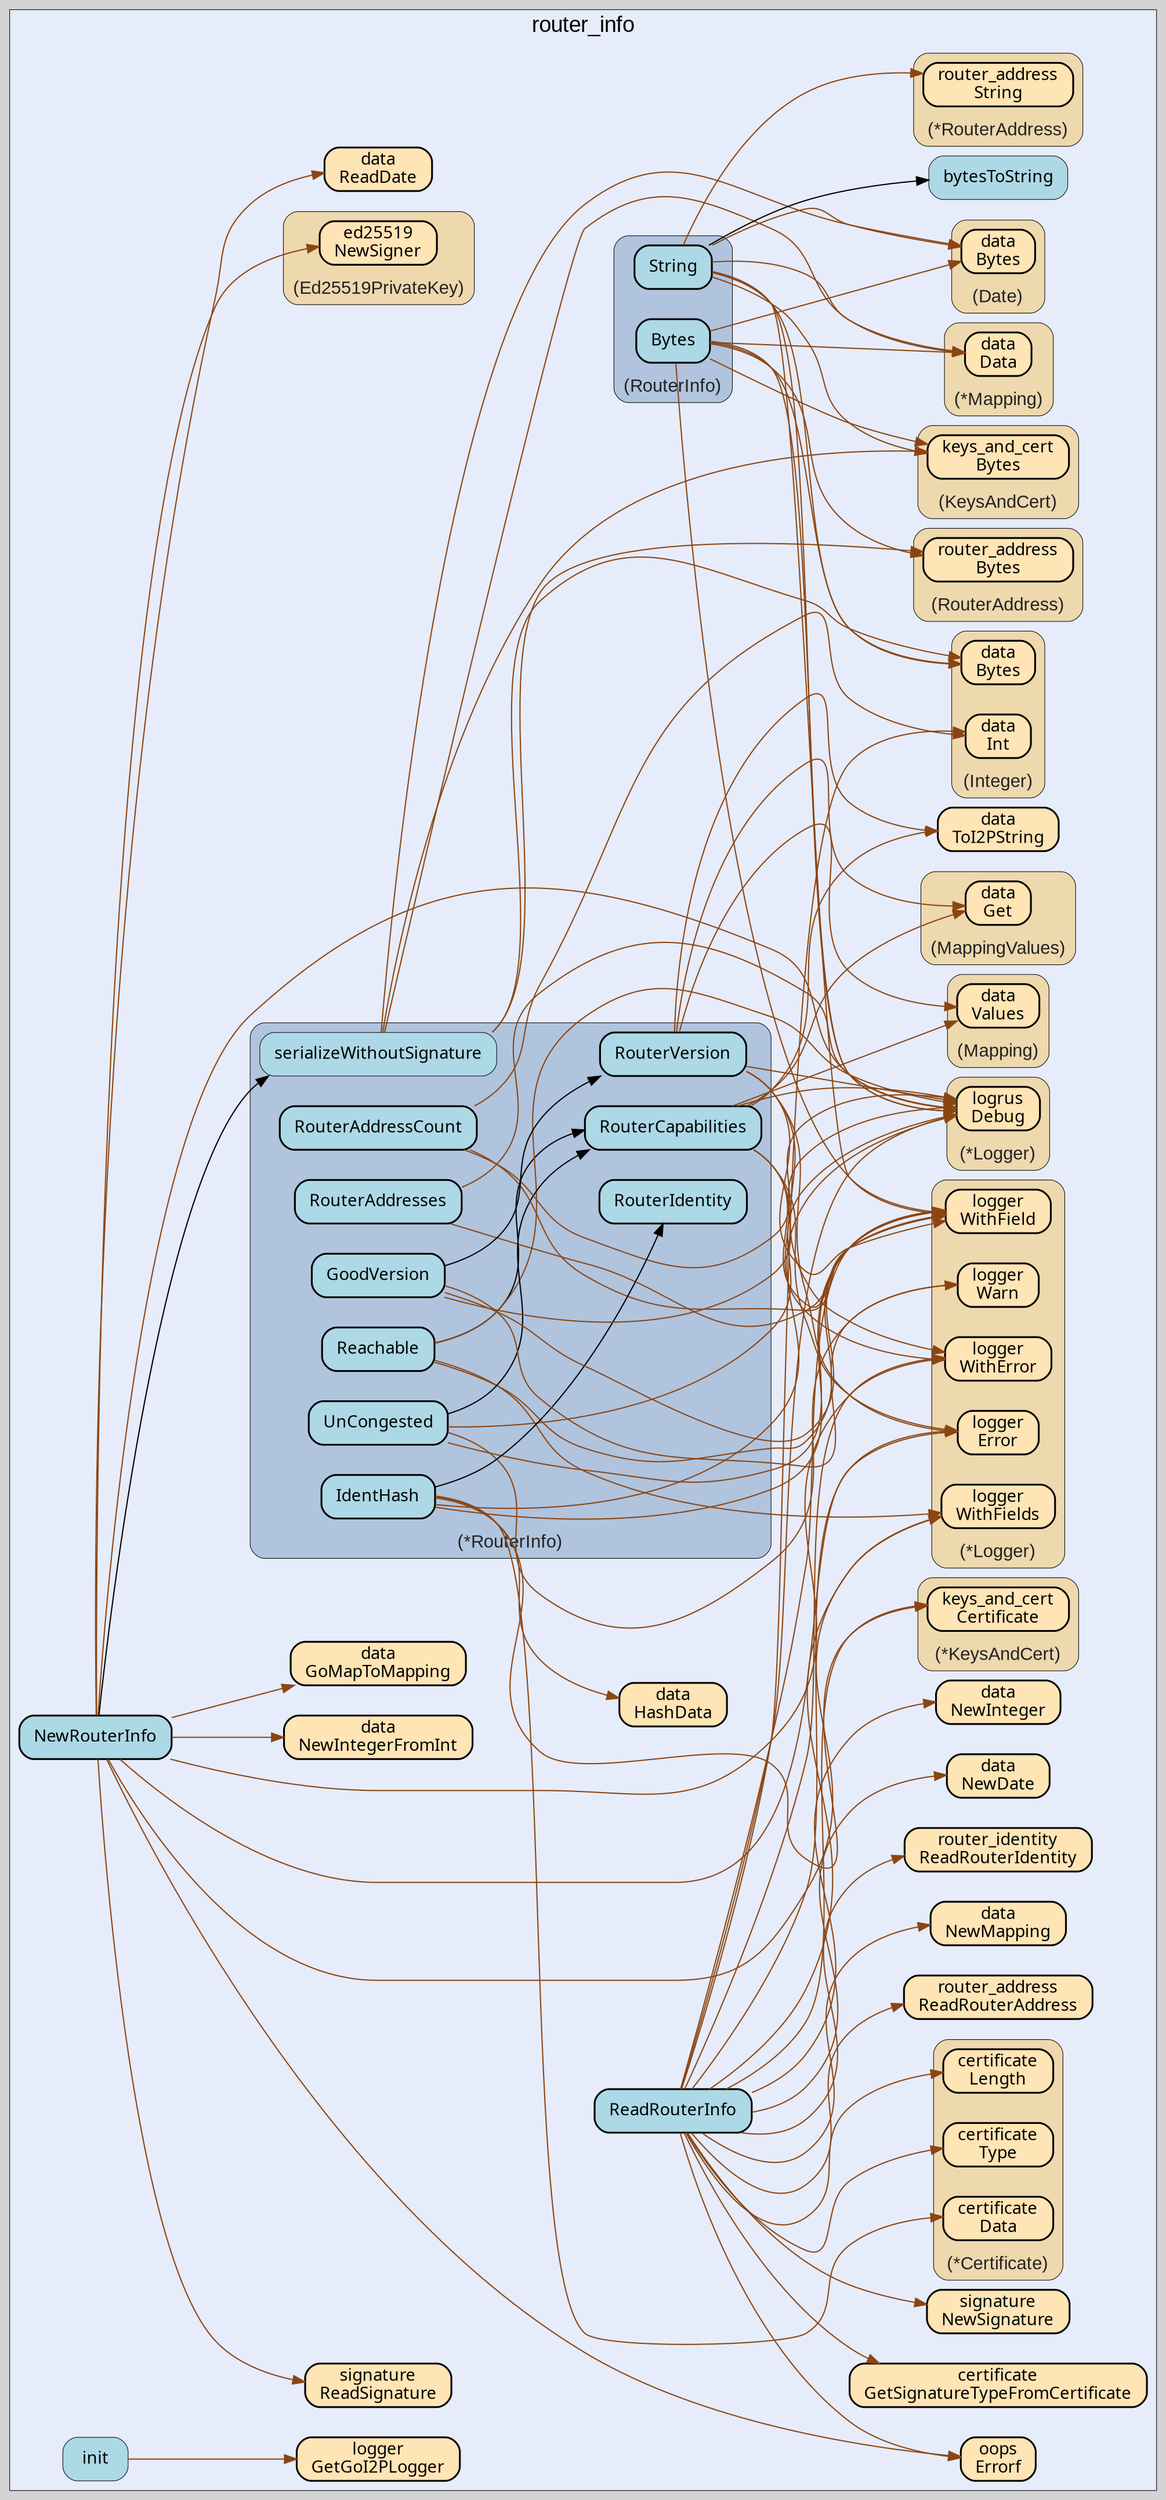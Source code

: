 digraph gocallvis {
    label="";
    labeljust="l";
    fontname="Arial";
    fontsize="14";
    rankdir="LR";
    bgcolor="lightgray";
    style="solid";
    penwidth="0.5";
    pad="0.0";
    nodesep="0.35";

    node [shape="box" style="filled,rounded" fillcolor="honeydew" fontname="Verdana" penwidth="1.0" margin="0.16,0.0"];
    edge [minlen="2"]

    subgraph "cluster_focus" {
        labeljust="c";
fontsize="18";
bgcolor="#e6ecfa";
label="router_info";
labelloc="t";
        
        "github.com/go-i2p/go-i2p/lib/common/router_info.NewRouterInfo" [ fillcolor="lightblue" label="NewRouterInfo" penwidth="1.5" tooltip="github.com/go-i2p/go-i2p/lib/common/router_info.NewRouterInfo | defined in router_info.go:372\nat router_info.go:388: calling [(*github.com/go-i2p/logger.Logger).Error]\nat router_info.go:395: calling [(*github.com/go-i2p/logger.Logger).Error]\nat router_info.go:402: calling [(*github.com/go-i2p/logger.Logger).Error]\nat router_info.go:409: calling [(*github.com/go-i2p/logger.Logger).Error]\nat router_info.go:449: calling [(*github.com/go-i2p/logger.Logger).Error]\nat router_info.go:456: calling [(*github.com/go-i2p/logger.Logger).Error]\nat router_info.go:463: calling [(*github.com/go-i2p/logger.Logger).Error]\nat router_info.go:393: calling [github.com/go-i2p/go-i2p/lib/common/data.NewIntegerFromInt]\nat router_info.go:400: calling [github.com/go-i2p/go-i2p/lib/common/data.NewIntegerFromInt]\nat router_info.go:425: calling [(*github.com/go-i2p/go-i2p/lib/common/router_info.RouterInfo).serializeWithoutSignature]\nat router_info.go:461: calling [github.com/go-i2p/go-i2p/lib/common/signature.ReadSignature]\nat router_info.go:380: calling [(*github.com/sirupsen/logrus.Logger).Debug]\nat router_info.go:476: calling [(*github.com/sirupsen/logrus.Logger).Debug]\nat router_info.go:386: calling [github.com/go-i2p/go-i2p/lib/common/data.ReadDate]\nat router_info.go:388: calling [(*github.com/go-i2p/logger.Logger).WithError]\nat router_info.go:395: calling [(*github.com/go-i2p/logger.Logger).WithError]\nat router_info.go:402: calling [(*github.com/go-i2p/logger.Logger).WithError]\nat router_info.go:409: calling [(*github.com/go-i2p/logger.Logger).WithError]\nat router_info.go:449: calling [(*github.com/go-i2p/logger.Logger).WithError]\nat router_info.go:456: calling [(*github.com/go-i2p/logger.Logger).WithError]\nat router_info.go:463: calling [(*github.com/go-i2p/logger.Logger).WithError]\nat router_info.go:389: calling [github.com/samber/oops.Errorf]\nat router_info.go:396: calling [github.com/samber/oops.Errorf]\nat router_info.go:403: calling [github.com/samber/oops.Errorf]\nat router_info.go:410: calling [github.com/samber/oops.Errorf]\nat router_info.go:429: calling [github.com/samber/oops.Errorf]\nat router_info.go:445: calling [github.com/samber/oops.Errorf]\nat router_info.go:438: calling [github.com/samber/oops.Errorf]\nat router_info.go:441: calling [github.com/samber/oops.Errorf]\nat router_info.go:450: calling [github.com/samber/oops.Errorf]\nat router_info.go:457: calling [github.com/samber/oops.Errorf]\nat router_info.go:464: calling [github.com/samber/oops.Errorf]\nat router_info.go:443: calling [(github.com/go-i2p/go-i2p/lib/crypto/ed25519.Ed25519PrivateKey).NewSigner]\nat router_info.go:470: calling [(*github.com/go-i2p/logger.Logger).WithFields]\nat router_info.go:407: calling [github.com/go-i2p/go-i2p/lib/common/data.GoMapToMapping]" ]
        "github.com/go-i2p/go-i2p/lib/common/data.ReadDate" [ label="data\nReadDate" penwidth="1.5" tooltip="github.com/go-i2p/go-i2p/lib/common/data.ReadDate | defined in date.go:55" fillcolor="moccasin" ]
        "github.com/samber/oops.Errorf" [ label="oops\nErrorf" penwidth="1.5" tooltip="github.com/samber/oops.Errorf | defined in oops.go:34" fillcolor="moccasin" ]
        "github.com/go-i2p/go-i2p/lib/common/data.NewIntegerFromInt" [ penwidth="1.5" tooltip="github.com/go-i2p/go-i2p/lib/common/data.NewIntegerFromInt | defined in integer.go:68" fillcolor="moccasin" label="data\nNewIntegerFromInt" ]
        "github.com/go-i2p/go-i2p/lib/common/data.GoMapToMapping" [ fillcolor="moccasin" label="data\nGoMapToMapping" penwidth="1.5" tooltip="github.com/go-i2p/go-i2p/lib/common/data.GoMapToMapping | defined in mapping.go:99" ]
        "github.com/go-i2p/go-i2p/lib/common/signature.ReadSignature" [ fillcolor="moccasin" label="signature\nReadSignature" penwidth="1.5" tooltip="github.com/go-i2p/go-i2p/lib/common/signature.ReadSignature | defined in signature.go:66" ]
        "github.com/go-i2p/go-i2p/lib/common/data.ToI2PString" [ fillcolor="moccasin" label="data\nToI2PString" penwidth="1.5" tooltip="github.com/go-i2p/go-i2p/lib/common/data.ToI2PString | defined in string.go:114" ]
        "github.com/go-i2p/go-i2p/lib/common/data.HashData" [ fillcolor="moccasin" label="data\nHashData" penwidth="1.5" tooltip="github.com/go-i2p/go-i2p/lib/common/data.HashData | defined in hash.go:31" ]
        "github.com/go-i2p/go-i2p/lib/common/router_info.ReadRouterInfo" [ fillcolor="lightblue" label="ReadRouterInfo" penwidth="1.5" tooltip="github.com/go-i2p/go-i2p/lib/common/router_info.ReadRouterInfo | defined in router_info.go:235\nat router_info.go:236: calling [(*github.com/go-i2p/logger.Logger).WithField]\nat router_info.go:310: calling [github.com/samber/oops.Errorf]\nat router_info.go:319: calling [github.com/samber/oops.Errorf]\nat router_info.go:333: calling [github.com/samber/oops.Errorf]\nat router_info.go:267: calling [github.com/go-i2p/go-i2p/lib/common/router_address.ReadRouterAddress]\nat router_info.go:299: calling [(*github.com/go-i2p/go-i2p/lib/common/keys_and_cert.KeysAndCert).Certificate]\nat router_info.go:245: calling [(*github.com/go-i2p/logger.Logger).Error]\nat router_info.go:255: calling [(*github.com/go-i2p/logger.Logger).Error]\nat router_info.go:264: calling [(*github.com/go-i2p/logger.Logger).Error]\nat router_info.go:275: calling [(*github.com/go-i2p/logger.Logger).Error]\nat router_info.go:281: calling [(*github.com/go-i2p/logger.Logger).Error]\nat router_info.go:292: calling [(*github.com/go-i2p/logger.Logger).Error]\nat router_info.go:309: calling [(*github.com/go-i2p/logger.Logger).Error]\nat router_info.go:318: calling [(*github.com/go-i2p/logger.Logger).Error]\nat router_info.go:332: calling [(*github.com/go-i2p/logger.Logger).Error]\nat router_info.go:257: calling [github.com/go-i2p/go-i2p/lib/common/data.NewInteger]\nat router_info.go:279: calling [github.com/go-i2p/go-i2p/lib/common/data.NewInteger]\nat router_info.go:262: calling [(github.com/go-i2p/go-i2p/lib/common/data.Integer).Int]\nat router_info.go:266: calling [(github.com/go-i2p/go-i2p/lib/common/data.Integer).Int]\nat router_info.go:303: calling [(*github.com/go-i2p/go-i2p/lib/common/certificate.Certificate).Length]\nat router_info.go:238: calling [github.com/go-i2p/go-i2p/lib/common/router_identity.ReadRouterIdentity]\nat router_info.go:248: calling [github.com/go-i2p/go-i2p/lib/common/data.NewDate]\nat router_info.go:325: calling [github.com/go-i2p/go-i2p/lib/common/signature.NewSignature]\nat router_info.go:236: calling [(*github.com/sirupsen/logrus.Logger).Debug]\nat router_info.go:305: calling [(*github.com/sirupsen/logrus.Logger).Debug]\nat router_info.go:324: calling [(*github.com/sirupsen/logrus.Logger).Debug]\nat router_info.go:341: calling [(*github.com/sirupsen/logrus.Logger).Debug]\nat router_info.go:307: calling [github.com/go-i2p/go-i2p/lib/common/certificate.GetSignatureTypeFromCertificate]\nat router_info.go:281: calling [(*github.com/go-i2p/logger.Logger).WithError]\nat router_info.go:309: calling [(*github.com/go-i2p/logger.Logger).WithError]\nat router_info.go:240: calling [(*github.com/go-i2p/logger.Logger).WithFields]\nat router_info.go:250: calling [(*github.com/go-i2p/logger.Logger).WithFields]\nat router_info.go:259: calling [(*github.com/go-i2p/logger.Logger).WithFields]\nat router_info.go:270: calling [(*github.com/go-i2p/logger.Logger).WithFields]\nat router_info.go:287: calling [(*github.com/go-i2p/logger.Logger).WithFields]\nat router_info.go:300: calling [(*github.com/go-i2p/logger.Logger).WithFields]\nat router_info.go:315: calling [(*github.com/go-i2p/logger.Logger).WithFields]\nat router_info.go:322: calling [(*github.com/go-i2p/logger.Logger).WithFields]\nat router_info.go:327: calling [(*github.com/go-i2p/logger.Logger).WithFields]\nat router_info.go:336: calling [(*github.com/go-i2p/logger.Logger).WithFields]\nat router_info.go:285: calling [github.com/go-i2p/go-i2p/lib/common/data.NewMapping]\nat router_info.go:302: calling [(*github.com/go-i2p/go-i2p/lib/common/certificate.Certificate).Type]" ]
        "github.com/go-i2p/go-i2p/lib/common/router_identity.ReadRouterIdentity" [ tooltip="github.com/go-i2p/go-i2p/lib/common/router_identity.ReadRouterIdentity | defined in router_identity.go:37" fillcolor="moccasin" label="router_identity\nReadRouterIdentity" penwidth="1.5" ]
        "github.com/go-i2p/go-i2p/lib/common/data.NewDate" [ fillcolor="moccasin" label="data\nNewDate" penwidth="1.5" tooltip="github.com/go-i2p/go-i2p/lib/common/data.NewDate | defined in date.go:74" ]
        "github.com/go-i2p/go-i2p/lib/common/data.NewInteger" [ penwidth="1.5" tooltip="github.com/go-i2p/go-i2p/lib/common/data.NewInteger | defined in integer.go:61" fillcolor="moccasin" label="data\nNewInteger" ]
        "github.com/go-i2p/go-i2p/lib/common/router_address.ReadRouterAddress" [ label="router_address\nReadRouterAddress" penwidth="1.5" tooltip="github.com/go-i2p/go-i2p/lib/common/router_address.ReadRouterAddress | defined in router_address.go:345" fillcolor="moccasin" ]
        "github.com/go-i2p/go-i2p/lib/common/data.NewMapping" [ label="data\nNewMapping" penwidth="1.5" tooltip="github.com/go-i2p/go-i2p/lib/common/data.NewMapping | defined in mapping.go:246" fillcolor="moccasin" ]
        "github.com/go-i2p/go-i2p/lib/common/certificate.GetSignatureTypeFromCertificate" [ fillcolor="moccasin" label="certificate\nGetSignatureTypeFromCertificate" penwidth="1.5" tooltip="github.com/go-i2p/go-i2p/lib/common/certificate.GetSignatureTypeFromCertificate | defined in certificate.go:281" ]
        "github.com/go-i2p/go-i2p/lib/common/signature.NewSignature" [ fillcolor="moccasin" label="signature\nNewSignature" penwidth="1.5" tooltip="github.com/go-i2p/go-i2p/lib/common/signature.NewSignature | defined in signature.go:106" ]
        "github.com/go-i2p/go-i2p/lib/common/router_info.init" [ fillcolor="lightblue" label="init" penwidth="0.5" tooltip="github.com/go-i2p/go-i2p/lib/common/router_info.init | defined in .:0\nat router_info.go:26: calling [github.com/go-i2p/logger.GetGoI2PLogger]" ]
        "github.com/go-i2p/logger.GetGoI2PLogger" [ fillcolor="moccasin" label="logger\nGetGoI2PLogger" penwidth="1.5" tooltip="github.com/go-i2p/logger.GetGoI2PLogger | defined in log.go:120" ]
        "github.com/go-i2p/go-i2p/lib/common/router_info.bytesToString" [ fillcolor="lightblue" label="bytesToString" penwidth="0.5" tooltip="github.com/go-i2p/go-i2p/lib/common/router_info.bytesToString | defined in router_info.go:145" ]
        
        subgraph "cluster_*github.com/go-i2p/go-i2p/lib/common/certificate.Certificate" {
        label="(*Certificate)";
tooltip="type: *github.com/go-i2p/go-i2p/lib/common/certificate.Certificate";
penwidth="0.5";
fontsize="15";
fontcolor="#222222";
labelloc="b";
style="rounded,filled";
fillcolor="wheat2";
        
        "(*github.com/go-i2p/go-i2p/lib/common/certificate.Certificate).Data" [ tooltip="(*github.com/go-i2p/go-i2p/lib/common/certificate.Certificate).Data | defined in certificate.go:134" fillcolor="moccasin" label="certificate\nData" penwidth="1.5" ]
        "(*github.com/go-i2p/go-i2p/lib/common/certificate.Certificate).Type" [ fillcolor="moccasin" label="certificate\nType" penwidth="1.5" tooltip="(*github.com/go-i2p/go-i2p/lib/common/certificate.Certificate).Type | defined in certificate.go:116" ]
        "(*github.com/go-i2p/go-i2p/lib/common/certificate.Certificate).Length" [ fillcolor="moccasin" label="certificate\nLength" penwidth="1.5" tooltip="(*github.com/go-i2p/go-i2p/lib/common/certificate.Certificate).Length | defined in certificate.go:125" ]
        
    }

        subgraph "cluster_*github.com/go-i2p/go-i2p/lib/common/data.Mapping" {
        fontsize="15";
fontcolor="#222222";
labelloc="b";
style="rounded,filled";
fillcolor="wheat2";
label="(*Mapping)";
tooltip="type: *github.com/go-i2p/go-i2p/lib/common/data.Mapping";
penwidth="0.5";
        
        "(*github.com/go-i2p/go-i2p/lib/common/data.Mapping).Data" [ fillcolor="moccasin" label="data\nData" penwidth="1.5" tooltip="(*github.com/go-i2p/go-i2p/lib/common/data.Mapping).Data | defined in mapping.go:60" ]
        
    }

        subgraph "cluster_*github.com/go-i2p/go-i2p/lib/common/keys_and_cert.KeysAndCert" {
        labelloc="b";
style="rounded,filled";
fillcolor="wheat2";
label="(*KeysAndCert)";
tooltip="type: *github.com/go-i2p/go-i2p/lib/common/keys_and_cert.KeysAndCert";
penwidth="0.5";
fontsize="15";
fontcolor="#222222";
        
        "(*github.com/go-i2p/go-i2p/lib/common/keys_and_cert.KeysAndCert).Certificate" [ fillcolor="moccasin" label="keys_and_cert\nCertificate" penwidth="1.5" tooltip="(*github.com/go-i2p/go-i2p/lib/common/keys_and_cert.KeysAndCert).Certificate | defined in keys_and_cert.go:139" ]
        
    }

        subgraph "cluster_*github.com/go-i2p/go-i2p/lib/common/router_address.RouterAddress" {
        labelloc="b";
style="rounded,filled";
fillcolor="wheat2";
label="(*RouterAddress)";
tooltip="type: *github.com/go-i2p/go-i2p/lib/common/router_address.RouterAddress";
penwidth="0.5";
fontsize="15";
fontcolor="#222222";
        
        "(*github.com/go-i2p/go-i2p/lib/common/router_address.RouterAddress).String" [ tooltip="(*github.com/go-i2p/go-i2p/lib/common/router_address.RouterAddress).String | defined in router_address.go:123" fillcolor="moccasin" label="router_address\nString" penwidth="1.5" ]
        
    }

        subgraph "cluster_*github.com/go-i2p/go-i2p/lib/common/router_info.RouterInfo" {
        tooltip="type: *github.com/go-i2p/go-i2p/lib/common/router_info.RouterInfo";
penwidth="0.5";
style="rounded,filled";
fontsize="15";
fontcolor="#222222";
labelloc="b";
fillcolor="lightsteelblue";
label="(*RouterInfo)";
        
        "(*github.com/go-i2p/go-i2p/lib/common/router_info.RouterInfo).serializeWithoutSignature" [ fillcolor="lightblue" label="serializeWithoutSignature" penwidth="0.5" tooltip="(*github.com/go-i2p/go-i2p/lib/common/router_info.RouterInfo).serializeWithoutSignature | defined in router_info.go:347\nat router_info.go:360: calling [(github.com/go-i2p/go-i2p/lib/common/router_address.RouterAddress).Bytes]\nat router_info.go:350: calling [(github.com/go-i2p/go-i2p/lib/common/keys_and_cert.KeysAndCert).Bytes]\nat router_info.go:356: calling [(github.com/go-i2p/go-i2p/lib/common/data.Integer).Bytes]\nat router_info.go:364: calling [(github.com/go-i2p/go-i2p/lib/common/data.Integer).Bytes]\nat router_info.go:367: calling [(*github.com/go-i2p/go-i2p/lib/common/data.Mapping).Data]\nat router_info.go:353: calling [(github.com/go-i2p/go-i2p/lib/common/data.Date).Bytes]" ]
        "(*github.com/go-i2p/go-i2p/lib/common/router_info.RouterInfo).Reachable" [ fillcolor="lightblue" label="Reachable" penwidth="1.5" tooltip="(*github.com/go-i2p/go-i2p/lib/common/router_info.RouterInfo).Reachable | defined in router_info.go:546\nat router_info.go:550: calling [(*github.com/go-i2p/logger.Logger).WithField]\nat router_info.go:548: calling [(*github.com/go-i2p/go-i2p/lib/common/router_info.RouterInfo).RouterCapabilities]\nat router_info.go:547: calling [(*github.com/sirupsen/logrus.Logger).Debug]\nat router_info.go:550: calling [(*github.com/sirupsen/logrus.Logger).Debug]\nat router_info.go:558: calling [(*github.com/sirupsen/logrus.Logger).Debug]\nat router_info.go:555: calling [(*github.com/go-i2p/logger.Logger).WithFields]" ]
        "(*github.com/go-i2p/go-i2p/lib/common/router_info.RouterInfo).RouterCapabilities" [ tooltip="(*github.com/go-i2p/go-i2p/lib/common/router_info.RouterInfo).RouterCapabilities | defined in router_info.go:481\nat router_info.go:490: calling [(*github.com/go-i2p/logger.Logger).WithField]\nat router_info.go:489: calling [(github.com/go-i2p/go-i2p/lib/common/data.Mapping).Values]\nat router_info.go:482: calling [(*github.com/sirupsen/logrus.Logger).Debug]\nat router_info.go:490: calling [(*github.com/sirupsen/logrus.Logger).Debug]\nat router_info.go:485: calling [(*github.com/go-i2p/logger.Logger).WithError]\nat router_info.go:485: calling [(*github.com/go-i2p/logger.Logger).Error]\nat router_info.go:489: calling [(github.com/go-i2p/go-i2p/lib/common/data.MappingValues).Get]\nat router_info.go:483: calling [github.com/go-i2p/go-i2p/lib/common/data.ToI2PString]" fillcolor="lightblue" label="RouterCapabilities" penwidth="1.5" ]
        "(*github.com/go-i2p/go-i2p/lib/common/router_info.RouterInfo).RouterAddresses" [ fillcolor="lightblue" label="RouterAddresses" penwidth="1.5" tooltip="(*github.com/go-i2p/go-i2p/lib/common/router_info.RouterInfo).RouterAddresses | defined in router_info.go:201\nat router_info.go:202: calling [(*github.com/go-i2p/logger.Logger).WithField]\nat router_info.go:202: calling [(*github.com/sirupsen/logrus.Logger).Debug]" ]
        "(*github.com/go-i2p/go-i2p/lib/common/router_info.RouterInfo).UnCongested" [ tooltip="(*github.com/go-i2p/go-i2p/lib/common/router_info.RouterInfo).UnCongested | defined in router_info.go:527\nat router_info.go:531: calling [(*github.com/go-i2p/logger.Logger).Warn]\nat router_info.go:535: calling [(*github.com/go-i2p/logger.Logger).Warn]\nat router_info.go:539: calling [(*github.com/go-i2p/logger.Logger).Warn]\nat router_info.go:529: calling [(*github.com/go-i2p/go-i2p/lib/common/router_info.RouterInfo).RouterCapabilities]\nat router_info.go:531: calling [(*github.com/go-i2p/logger.Logger).WithField]\nat router_info.go:535: calling [(*github.com/go-i2p/logger.Logger).WithField]\nat router_info.go:539: calling [(*github.com/go-i2p/logger.Logger).WithField]\nat router_info.go:528: calling [(*github.com/sirupsen/logrus.Logger).Debug]\nat router_info.go:542: calling [(*github.com/sirupsen/logrus.Logger).Debug]" fillcolor="lightblue" label="UnCongested" penwidth="1.5" ]
        "(*github.com/go-i2p/go-i2p/lib/common/router_info.RouterInfo).RouterAddressCount" [ fillcolor="lightblue" label="RouterAddressCount" penwidth="1.5" tooltip="(*github.com/go-i2p/go-i2p/lib/common/router_info.RouterInfo).RouterAddressCount | defined in router_info.go:194\nat router_info.go:196: calling [(*github.com/go-i2p/logger.Logger).WithField]\nat router_info.go:195: calling [(github.com/go-i2p/go-i2p/lib/common/data.Integer).Int]\nat router_info.go:196: calling [(*github.com/sirupsen/logrus.Logger).Debug]" ]
        "(*github.com/go-i2p/go-i2p/lib/common/router_info.RouterInfo).IdentHash" [ fillcolor="lightblue" label="IdentHash" penwidth="1.5" tooltip="(*github.com/go-i2p/go-i2p/lib/common/router_info.RouterInfo).IdentHash | defined in router_info.go:178\nat router_info.go:182: calling [(*github.com/go-i2p/go-i2p/lib/common/certificate.Certificate).Data]\nat router_info.go:179: calling [(*github.com/sirupsen/logrus.Logger).Debug]\nat router_info.go:184: calling [(*github.com/sirupsen/logrus.Logger).Debug]\nat router_info.go:181: calling [(*github.com/go-i2p/go-i2p/lib/common/keys_and_cert.KeysAndCert).Certificate]\nat router_info.go:181: calling [(*github.com/go-i2p/go-i2p/lib/common/router_info.RouterInfo).RouterIdentity]\nat router_info.go:183: calling [github.com/go-i2p/go-i2p/lib/common/data.HashData]\nat router_info.go:185: calling [github.com/go-i2p/go-i2p/lib/common/data.HashData]\nat router_info.go:184: calling [(*github.com/go-i2p/logger.Logger).WithField]" ]
        "(*github.com/go-i2p/go-i2p/lib/common/router_info.RouterInfo).RouterIdentity" [ fillcolor="lightblue" label="RouterIdentity" penwidth="1.5" tooltip="(*github.com/go-i2p/go-i2p/lib/common/router_info.RouterInfo).RouterIdentity | defined in router_info.go:173" ]
        "(*github.com/go-i2p/go-i2p/lib/common/router_info.RouterInfo).GoodVersion" [ tooltip="(*github.com/go-i2p/go-i2p/lib/common/router_info.RouterInfo).GoodVersion | defined in router_info.go:507\nat router_info.go:508: calling [(*github.com/sirupsen/logrus.Logger).Debug]\nat router_info.go:509: calling [(*github.com/go-i2p/go-i2p/lib/common/router_info.RouterInfo).RouterVersion]\nat router_info.go:512: calling [(*github.com/go-i2p/logger.Logger).Warn]\nat router_info.go:523: calling [(*github.com/go-i2p/logger.Logger).Warn]\nat router_info.go:512: calling [(*github.com/go-i2p/logger.Logger).WithField]\nat router_info.go:523: calling [(*github.com/go-i2p/logger.Logger).WithField]" fillcolor="lightblue" label="GoodVersion" penwidth="1.5" ]
        "(*github.com/go-i2p/go-i2p/lib/common/router_info.RouterInfo).RouterVersion" [ penwidth="1.5" tooltip="(*github.com/go-i2p/go-i2p/lib/common/router_info.RouterInfo).RouterVersion | defined in router_info.go:494\nat router_info.go:495: calling [(*github.com/sirupsen/logrus.Logger).Debug]\nat router_info.go:503: calling [(*github.com/sirupsen/logrus.Logger).Debug]\nat router_info.go:502: calling [(github.com/go-i2p/go-i2p/lib/common/data.Mapping).Values]\nat router_info.go:498: calling [(*github.com/go-i2p/logger.Logger).Error]\nat router_info.go:503: calling [(*github.com/go-i2p/logger.Logger).WithField]\nat router_info.go:502: calling [(github.com/go-i2p/go-i2p/lib/common/data.MappingValues).Get]\nat router_info.go:498: calling [(*github.com/go-i2p/logger.Logger).WithError]\nat router_info.go:496: calling [github.com/go-i2p/go-i2p/lib/common/data.ToI2PString]" fillcolor="lightblue" label="RouterVersion" ]
        
    }

        subgraph "cluster_*github.com/go-i2p/logger.Logger" {
        style="rounded,filled";
fillcolor="wheat2";
label="(*Logger)";
tooltip="type: *github.com/go-i2p/logger.Logger";
penwidth="0.5";
fontsize="15";
fontcolor="#222222";
labelloc="b";
        
        "(*github.com/go-i2p/logger.Logger).WithError" [ fillcolor="moccasin" label="logger\nWithError" penwidth="1.5" tooltip="(*github.com/go-i2p/logger.Logger).WithError | defined in log.go:66" ]
        "(*github.com/go-i2p/logger.Logger).Error" [ fillcolor="moccasin" label="logger\nError" penwidth="1.5" tooltip="(*github.com/go-i2p/logger.Logger).Error | defined in log.go:42" ]
        "(*github.com/go-i2p/logger.Logger).WithFields" [ fillcolor="moccasin" label="logger\nWithFields" penwidth="1.5" tooltip="(*github.com/go-i2p/logger.Logger).WithFields | defined in log.go:60" ]
        "(*github.com/go-i2p/logger.Logger).WithField" [ fillcolor="moccasin" label="logger\nWithField" penwidth="1.5" tooltip="(*github.com/go-i2p/logger.Logger).WithField | defined in log.go:54" ]
        "(*github.com/go-i2p/logger.Logger).Warn" [ fillcolor="moccasin" label="logger\nWarn" penwidth="1.5" tooltip="(*github.com/go-i2p/logger.Logger).Warn | defined in log.go:30" ]
        
    }

        subgraph "cluster_*github.com/sirupsen/logrus.Logger" {
        style="rounded,filled";
fillcolor="wheat2";
label="(*Logger)";
tooltip="type: *github.com/sirupsen/logrus.Logger";
penwidth="0.5";
fontsize="15";
fontcolor="#222222";
labelloc="b";
        
        "(*github.com/sirupsen/logrus.Logger).Debug" [ penwidth="1.5" tooltip="(*github.com/sirupsen/logrus.Logger).Debug | defined in logger.go:221" fillcolor="moccasin" label="logrus\nDebug" ]
        
    }

        subgraph "cluster_github.com/go-i2p/go-i2p/lib/common/data.Date" {
        style="rounded,filled";
fillcolor="wheat2";
label="(Date)";
tooltip="type: github.com/go-i2p/go-i2p/lib/common/data.Date";
penwidth="0.5";
fontsize="15";
fontcolor="#222222";
labelloc="b";
        
        "(github.com/go-i2p/go-i2p/lib/common/data.Date).Bytes" [ fillcolor="moccasin" label="data\nBytes" penwidth="1.5" tooltip="(github.com/go-i2p/go-i2p/lib/common/data.Date).Bytes | defined in date.go:35" ]
        
    }

        subgraph "cluster_github.com/go-i2p/go-i2p/lib/common/data.Integer" {
        label="(Integer)";
tooltip="type: github.com/go-i2p/go-i2p/lib/common/data.Integer";
penwidth="0.5";
fontsize="15";
fontcolor="#222222";
labelloc="b";
style="rounded,filled";
fillcolor="wheat2";
        
        "(github.com/go-i2p/go-i2p/lib/common/data.Integer).Bytes" [ fillcolor="moccasin" label="data\nBytes" penwidth="1.5" tooltip="(github.com/go-i2p/go-i2p/lib/common/data.Integer).Bytes | defined in integer.go:27" ]
        "(github.com/go-i2p/go-i2p/lib/common/data.Integer).Int" [ fillcolor="moccasin" label="data\nInt" penwidth="1.5" tooltip="(github.com/go-i2p/go-i2p/lib/common/data.Integer).Int | defined in integer.go:32" ]
        
    }

        subgraph "cluster_github.com/go-i2p/go-i2p/lib/common/data.Mapping" {
        tooltip="type: github.com/go-i2p/go-i2p/lib/common/data.Mapping";
penwidth="0.5";
fontsize="15";
fontcolor="#222222";
labelloc="b";
style="rounded,filled";
fillcolor="wheat2";
label="(Mapping)";
        
        "(github.com/go-i2p/go-i2p/lib/common/data.Mapping).Values" [ fillcolor="moccasin" label="data\nValues" penwidth="1.5" tooltip="(github.com/go-i2p/go-i2p/lib/common/data.Mapping).Values | defined in mapping.go:48" ]
        
    }

        subgraph "cluster_github.com/go-i2p/go-i2p/lib/common/data.MappingValues" {
        label="(MappingValues)";
tooltip="type: github.com/go-i2p/go-i2p/lib/common/data.MappingValues";
penwidth="0.5";
fontsize="15";
fontcolor="#222222";
labelloc="b";
style="rounded,filled";
fillcolor="wheat2";
        
        "(github.com/go-i2p/go-i2p/lib/common/data.MappingValues).Get" [ fillcolor="moccasin" label="data\nGet" penwidth="1.5" tooltip="(github.com/go-i2p/go-i2p/lib/common/data.MappingValues).Get | defined in mapping_values.go:13" ]
        
    }

        subgraph "cluster_github.com/go-i2p/go-i2p/lib/common/keys_and_cert.KeysAndCert" {
        fillcolor="wheat2";
label="(KeysAndCert)";
tooltip="type: github.com/go-i2p/go-i2p/lib/common/keys_and_cert.KeysAndCert";
penwidth="0.5";
fontsize="15";
fontcolor="#222222";
labelloc="b";
style="rounded,filled";
        
        "(github.com/go-i2p/go-i2p/lib/common/keys_and_cert.KeysAndCert).Bytes" [ tooltip="(github.com/go-i2p/go-i2p/lib/common/keys_and_cert.KeysAndCert).Bytes | defined in keys_and_cert.go:90" fillcolor="moccasin" label="keys_and_cert\nBytes" penwidth="1.5" ]
        
    }

        subgraph "cluster_github.com/go-i2p/go-i2p/lib/common/router_address.RouterAddress" {
        fontsize="15";
fontcolor="#222222";
labelloc="b";
style="rounded,filled";
fillcolor="wheat2";
label="(RouterAddress)";
tooltip="type: github.com/go-i2p/go-i2p/lib/common/router_address.RouterAddress";
penwidth="0.5";
        
        "(github.com/go-i2p/go-i2p/lib/common/router_address.RouterAddress).Bytes" [ penwidth="1.5" tooltip="(github.com/go-i2p/go-i2p/lib/common/router_address.RouterAddress).Bytes | defined in router_address.go:151" fillcolor="moccasin" label="router_address\nBytes" ]
        
    }

        subgraph "cluster_github.com/go-i2p/go-i2p/lib/common/router_info.RouterInfo" {
        label="(RouterInfo)";
penwidth="0.5";
fontsize="15";
fontcolor="#222222";
tooltip="type: github.com/go-i2p/go-i2p/lib/common/router_info.RouterInfo";
labelloc="b";
style="rounded,filled";
fillcolor="lightsteelblue";
        
        "(github.com/go-i2p/go-i2p/lib/common/router_info.RouterInfo).Bytes" [ fillcolor="lightblue" label="Bytes" penwidth="1.5" tooltip="(github.com/go-i2p/go-i2p/lib/common/router_info.RouterInfo).Bytes | defined in router_info.go:129\nat router_info.go:133: calling [(github.com/go-i2p/go-i2p/lib/common/data.Integer).Bytes]\nat router_info.go:137: calling [(github.com/go-i2p/go-i2p/lib/common/data.Integer).Bytes]\nat router_info.go:135: calling [(github.com/go-i2p/go-i2p/lib/common/router_address.RouterAddress).Bytes]\nat router_info.go:140: calling [(*github.com/go-i2p/logger.Logger).WithField]\nat router_info.go:130: calling [(*github.com/sirupsen/logrus.Logger).Debug]\nat router_info.go:140: calling [(*github.com/sirupsen/logrus.Logger).Debug]\nat router_info.go:138: calling [(*github.com/go-i2p/go-i2p/lib/common/data.Mapping).Data]\nat router_info.go:131: calling [(github.com/go-i2p/go-i2p/lib/common/keys_and_cert.KeysAndCert).Bytes]\nat router_info.go:132: calling [(github.com/go-i2p/go-i2p/lib/common/data.Date).Bytes]" ]
        "(github.com/go-i2p/go-i2p/lib/common/router_info.RouterInfo).String" [ penwidth="1.5" tooltip="(github.com/go-i2p/go-i2p/lib/common/router_info.RouterInfo).String | defined in router_info.go:157\nat router_info.go:160: calling [(github.com/go-i2p/go-i2p/lib/common/data.Date).Bytes]\nat router_info.go:166: calling [(*github.com/go-i2p/go-i2p/lib/common/data.Mapping).Data]\nat router_info.go:161: calling [(github.com/go-i2p/go-i2p/lib/common/data.Integer).Bytes]\nat router_info.go:165: calling [(github.com/go-i2p/go-i2p/lib/common/data.Integer).Bytes]\nat router_info.go:158: calling [(*github.com/sirupsen/logrus.Logger).Debug]\nat router_info.go:168: calling [(*github.com/sirupsen/logrus.Logger).Debug]\nat router_info.go:163: calling [(*github.com/go-i2p/go-i2p/lib/common/router_address.RouterAddress).String]\nat router_info.go:159: calling [(github.com/go-i2p/go-i2p/lib/common/keys_and_cert.KeysAndCert).Bytes]\nat router_info.go:159: calling [github.com/go-i2p/go-i2p/lib/common/router_info.bytesToString]\nat router_info.go:160: calling [github.com/go-i2p/go-i2p/lib/common/router_info.bytesToString]\nat router_info.go:161: calling [github.com/go-i2p/go-i2p/lib/common/router_info.bytesToString]\nat router_info.go:165: calling [github.com/go-i2p/go-i2p/lib/common/router_info.bytesToString]\nat router_info.go:166: calling [github.com/go-i2p/go-i2p/lib/common/router_info.bytesToString]\nat router_info.go:167: calling [github.com/go-i2p/go-i2p/lib/common/router_info.bytesToString]\nat router_info.go:168: calling [(*github.com/go-i2p/logger.Logger).WithField]" fillcolor="lightblue" label="String" ]
        
    }

        subgraph "cluster_github.com/go-i2p/go-i2p/lib/crypto/ed25519.Ed25519PrivateKey" {
        tooltip="type: github.com/go-i2p/go-i2p/lib/crypto/ed25519.Ed25519PrivateKey";
penwidth="0.5";
fontsize="15";
fontcolor="#222222";
labelloc="b";
style="rounded,filled";
fillcolor="wheat2";
label="(Ed25519PrivateKey)";
        
        "(github.com/go-i2p/go-i2p/lib/crypto/ed25519.Ed25519PrivateKey).NewSigner" [ penwidth="1.5" tooltip="(github.com/go-i2p/go-i2p/lib/crypto/ed25519.Ed25519PrivateKey).NewSigner | defined in ed25519_private_key.go:46" fillcolor="moccasin" label="ed25519\nNewSigner" ]
        
    }

    }

    "github.com/go-i2p/go-i2p/lib/common/router_info.NewRouterInfo" -> "(*github.com/go-i2p/logger.Logger).Error" [ color="saddlebrown" tooltip="at router_info.go:388: calling [(*github.com/go-i2p/logger.Logger).Error]\nat router_info.go:395: calling [(*github.com/go-i2p/logger.Logger).Error]\nat router_info.go:402: calling [(*github.com/go-i2p/logger.Logger).Error]\nat router_info.go:409: calling [(*github.com/go-i2p/logger.Logger).Error]\nat router_info.go:449: calling [(*github.com/go-i2p/logger.Logger).Error]\nat router_info.go:456: calling [(*github.com/go-i2p/logger.Logger).Error]\nat router_info.go:463: calling [(*github.com/go-i2p/logger.Logger).Error]" ]
    "(*github.com/go-i2p/go-i2p/lib/common/router_info.RouterInfo).UnCongested" -> "(*github.com/go-i2p/logger.Logger).Warn" [ color="saddlebrown" tooltip="at router_info.go:531: calling [(*github.com/go-i2p/logger.Logger).Warn]\nat router_info.go:535: calling [(*github.com/go-i2p/logger.Logger).Warn]\nat router_info.go:539: calling [(*github.com/go-i2p/logger.Logger).Warn]" ]
    "(github.com/go-i2p/go-i2p/lib/common/router_info.RouterInfo).Bytes" -> "(github.com/go-i2p/go-i2p/lib/common/data.Integer).Bytes" [ color="saddlebrown" tooltip="at router_info.go:133: calling [(github.com/go-i2p/go-i2p/lib/common/data.Integer).Bytes]\nat router_info.go:137: calling [(github.com/go-i2p/go-i2p/lib/common/data.Integer).Bytes]" ]
    "(*github.com/go-i2p/go-i2p/lib/common/router_info.RouterInfo).GoodVersion" -> "(*github.com/sirupsen/logrus.Logger).Debug" [ color="saddlebrown" tooltip="at router_info.go:508: calling [(*github.com/sirupsen/logrus.Logger).Debug]" ]
    "(*github.com/go-i2p/go-i2p/lib/common/router_info.RouterInfo).GoodVersion" -> "(*github.com/go-i2p/go-i2p/lib/common/router_info.RouterInfo).RouterVersion" [ tooltip="at router_info.go:509: calling [(*github.com/go-i2p/go-i2p/lib/common/router_info.RouterInfo).RouterVersion]" ]
    "(*github.com/go-i2p/go-i2p/lib/common/router_info.RouterInfo).GoodVersion" -> "(*github.com/go-i2p/logger.Logger).Warn" [ color="saddlebrown" tooltip="at router_info.go:512: calling [(*github.com/go-i2p/logger.Logger).Warn]\nat router_info.go:523: calling [(*github.com/go-i2p/logger.Logger).Warn]" ]
    "(github.com/go-i2p/go-i2p/lib/common/router_info.RouterInfo).String" -> "(github.com/go-i2p/go-i2p/lib/common/data.Date).Bytes" [ color="saddlebrown" tooltip="at router_info.go:160: calling [(github.com/go-i2p/go-i2p/lib/common/data.Date).Bytes]" ]
    "(*github.com/go-i2p/go-i2p/lib/common/router_info.RouterInfo).Reachable" -> "(*github.com/go-i2p/logger.Logger).WithField" [ color="saddlebrown" tooltip="at router_info.go:550: calling [(*github.com/go-i2p/logger.Logger).WithField]" ]
    "github.com/go-i2p/go-i2p/lib/common/router_info.NewRouterInfo" -> "github.com/go-i2p/go-i2p/lib/common/data.NewIntegerFromInt" [ color="saddlebrown" tooltip="at router_info.go:393: calling [github.com/go-i2p/go-i2p/lib/common/data.NewIntegerFromInt]\nat router_info.go:400: calling [github.com/go-i2p/go-i2p/lib/common/data.NewIntegerFromInt]" ]
    "(*github.com/go-i2p/go-i2p/lib/common/router_info.RouterInfo).serializeWithoutSignature" -> "(github.com/go-i2p/go-i2p/lib/common/router_address.RouterAddress).Bytes" [ tooltip="at router_info.go:360: calling [(github.com/go-i2p/go-i2p/lib/common/router_address.RouterAddress).Bytes]" color="saddlebrown" ]
    "github.com/go-i2p/go-i2p/lib/common/router_info.NewRouterInfo" -> "(*github.com/go-i2p/go-i2p/lib/common/router_info.RouterInfo).serializeWithoutSignature" [ tooltip="at router_info.go:425: calling [(*github.com/go-i2p/go-i2p/lib/common/router_info.RouterInfo).serializeWithoutSignature]" ]
    "github.com/go-i2p/go-i2p/lib/common/router_info.NewRouterInfo" -> "github.com/go-i2p/go-i2p/lib/common/signature.ReadSignature" [ color="saddlebrown" tooltip="at router_info.go:461: calling [github.com/go-i2p/go-i2p/lib/common/signature.ReadSignature]" ]
    "(*github.com/go-i2p/go-i2p/lib/common/router_info.RouterInfo).RouterCapabilities" -> "(*github.com/go-i2p/logger.Logger).WithField" [ color="saddlebrown" tooltip="at router_info.go:490: calling [(*github.com/go-i2p/logger.Logger).WithField]" ]
    "(*github.com/go-i2p/go-i2p/lib/common/router_info.RouterInfo).RouterVersion" -> "(*github.com/sirupsen/logrus.Logger).Debug" [ color="saddlebrown" tooltip="at router_info.go:495: calling [(*github.com/sirupsen/logrus.Logger).Debug]\nat router_info.go:503: calling [(*github.com/sirupsen/logrus.Logger).Debug]" ]
    "(*github.com/go-i2p/go-i2p/lib/common/router_info.RouterInfo).RouterVersion" -> "(github.com/go-i2p/go-i2p/lib/common/data.Mapping).Values" [ color="saddlebrown" tooltip="at router_info.go:502: calling [(github.com/go-i2p/go-i2p/lib/common/data.Mapping).Values]" ]
    "(*github.com/go-i2p/go-i2p/lib/common/router_info.RouterInfo).Reachable" -> "(*github.com/go-i2p/go-i2p/lib/common/router_info.RouterInfo).RouterCapabilities" [ tooltip="at router_info.go:548: calling [(*github.com/go-i2p/go-i2p/lib/common/router_info.RouterInfo).RouterCapabilities]" ]
    "github.com/go-i2p/go-i2p/lib/common/router_info.NewRouterInfo" -> "(*github.com/sirupsen/logrus.Logger).Debug" [ color="saddlebrown" tooltip="at router_info.go:380: calling [(*github.com/sirupsen/logrus.Logger).Debug]\nat router_info.go:476: calling [(*github.com/sirupsen/logrus.Logger).Debug]" ]
    "(*github.com/go-i2p/go-i2p/lib/common/router_info.RouterInfo).serializeWithoutSignature" -> "(github.com/go-i2p/go-i2p/lib/common/keys_and_cert.KeysAndCert).Bytes" [ color="saddlebrown" tooltip="at router_info.go:350: calling [(github.com/go-i2p/go-i2p/lib/common/keys_and_cert.KeysAndCert).Bytes]" ]
    "(*github.com/go-i2p/go-i2p/lib/common/router_info.RouterInfo).Reachable" -> "(*github.com/sirupsen/logrus.Logger).Debug" [ color="saddlebrown" tooltip="at router_info.go:547: calling [(*github.com/sirupsen/logrus.Logger).Debug]\nat router_info.go:550: calling [(*github.com/sirupsen/logrus.Logger).Debug]\nat router_info.go:558: calling [(*github.com/sirupsen/logrus.Logger).Debug]" ]
    "github.com/go-i2p/go-i2p/lib/common/router_info.ReadRouterInfo" -> "(*github.com/go-i2p/logger.Logger).WithField" [ color="saddlebrown" tooltip="at router_info.go:236: calling [(*github.com/go-i2p/logger.Logger).WithField]" ]
    "github.com/go-i2p/go-i2p/lib/common/router_info.ReadRouterInfo" -> "github.com/samber/oops.Errorf" [ color="saddlebrown" tooltip="at router_info.go:310: calling [github.com/samber/oops.Errorf]\nat router_info.go:319: calling [github.com/samber/oops.Errorf]\nat router_info.go:333: calling [github.com/samber/oops.Errorf]" ]
    "(github.com/go-i2p/go-i2p/lib/common/router_info.RouterInfo).String" -> "(*github.com/go-i2p/go-i2p/lib/common/data.Mapping).Data" [ tooltip="at router_info.go:166: calling [(*github.com/go-i2p/go-i2p/lib/common/data.Mapping).Data]" color="saddlebrown" ]
    "(*github.com/go-i2p/go-i2p/lib/common/router_info.RouterInfo).IdentHash" -> "(*github.com/go-i2p/go-i2p/lib/common/certificate.Certificate).Data" [ color="saddlebrown" tooltip="at router_info.go:182: calling [(*github.com/go-i2p/go-i2p/lib/common/certificate.Certificate).Data]" ]
    "github.com/go-i2p/go-i2p/lib/common/router_info.NewRouterInfo" -> "github.com/go-i2p/go-i2p/lib/common/data.ReadDate" [ color="saddlebrown" tooltip="at router_info.go:386: calling [github.com/go-i2p/go-i2p/lib/common/data.ReadDate]" ]
    "(*github.com/go-i2p/go-i2p/lib/common/router_info.RouterInfo).RouterCapabilities" -> "(github.com/go-i2p/go-i2p/lib/common/data.Mapping).Values" [ color="saddlebrown" tooltip="at router_info.go:489: calling [(github.com/go-i2p/go-i2p/lib/common/data.Mapping).Values]" ]
    "(*github.com/go-i2p/go-i2p/lib/common/router_info.RouterInfo).IdentHash" -> "(*github.com/sirupsen/logrus.Logger).Debug" [ color="saddlebrown" tooltip="at router_info.go:179: calling [(*github.com/sirupsen/logrus.Logger).Debug]\nat router_info.go:184: calling [(*github.com/sirupsen/logrus.Logger).Debug]" ]
    "(*github.com/go-i2p/go-i2p/lib/common/router_info.RouterInfo).IdentHash" -> "(*github.com/go-i2p/go-i2p/lib/common/keys_and_cert.KeysAndCert).Certificate" [ color="saddlebrown" tooltip="at router_info.go:181: calling [(*github.com/go-i2p/go-i2p/lib/common/keys_and_cert.KeysAndCert).Certificate]" ]
    "(*github.com/go-i2p/go-i2p/lib/common/router_info.RouterInfo).RouterVersion" -> "(*github.com/go-i2p/logger.Logger).Error" [ tooltip="at router_info.go:498: calling [(*github.com/go-i2p/logger.Logger).Error]" color="saddlebrown" ]
    "github.com/go-i2p/go-i2p/lib/common/router_info.NewRouterInfo" -> "(*github.com/go-i2p/logger.Logger).WithError" [ color="saddlebrown" tooltip="at router_info.go:388: calling [(*github.com/go-i2p/logger.Logger).WithError]\nat router_info.go:395: calling [(*github.com/go-i2p/logger.Logger).WithError]\nat router_info.go:402: calling [(*github.com/go-i2p/logger.Logger).WithError]\nat router_info.go:409: calling [(*github.com/go-i2p/logger.Logger).WithError]\nat router_info.go:449: calling [(*github.com/go-i2p/logger.Logger).WithError]\nat router_info.go:456: calling [(*github.com/go-i2p/logger.Logger).WithError]\nat router_info.go:463: calling [(*github.com/go-i2p/logger.Logger).WithError]" ]
    "github.com/go-i2p/go-i2p/lib/common/router_info.NewRouterInfo" -> "github.com/samber/oops.Errorf" [ color="saddlebrown" tooltip="at router_info.go:389: calling [github.com/samber/oops.Errorf]\nat router_info.go:396: calling [github.com/samber/oops.Errorf]\nat router_info.go:403: calling [github.com/samber/oops.Errorf]\nat router_info.go:410: calling [github.com/samber/oops.Errorf]\nat router_info.go:429: calling [github.com/samber/oops.Errorf]\nat router_info.go:445: calling [github.com/samber/oops.Errorf]\nat router_info.go:438: calling [github.com/samber/oops.Errorf]\nat router_info.go:441: calling [github.com/samber/oops.Errorf]\nat router_info.go:450: calling [github.com/samber/oops.Errorf]\nat router_info.go:457: calling [github.com/samber/oops.Errorf]\nat router_info.go:464: calling [github.com/samber/oops.Errorf]" ]
    "(*github.com/go-i2p/go-i2p/lib/common/router_info.RouterInfo).RouterCapabilities" -> "(*github.com/sirupsen/logrus.Logger).Debug" [ color="saddlebrown" tooltip="at router_info.go:482: calling [(*github.com/sirupsen/logrus.Logger).Debug]\nat router_info.go:490: calling [(*github.com/sirupsen/logrus.Logger).Debug]" ]
    "(*github.com/go-i2p/go-i2p/lib/common/router_info.RouterInfo).UnCongested" -> "(*github.com/go-i2p/go-i2p/lib/common/router_info.RouterInfo).RouterCapabilities" [ tooltip="at router_info.go:529: calling [(*github.com/go-i2p/go-i2p/lib/common/router_info.RouterInfo).RouterCapabilities]" ]
    "(*github.com/go-i2p/go-i2p/lib/common/router_info.RouterInfo).RouterCapabilities" -> "(*github.com/go-i2p/logger.Logger).WithError" [ color="saddlebrown" tooltip="at router_info.go:485: calling [(*github.com/go-i2p/logger.Logger).WithError]" ]
    "(*github.com/go-i2p/go-i2p/lib/common/router_info.RouterInfo).RouterAddressCount" -> "(*github.com/go-i2p/logger.Logger).WithField" [ tooltip="at router_info.go:196: calling [(*github.com/go-i2p/logger.Logger).WithField]" color="saddlebrown" ]
    "github.com/go-i2p/go-i2p/lib/common/router_info.ReadRouterInfo" -> "github.com/go-i2p/go-i2p/lib/common/router_address.ReadRouterAddress" [ color="saddlebrown" tooltip="at router_info.go:267: calling [github.com/go-i2p/go-i2p/lib/common/router_address.ReadRouterAddress]" ]
    "(github.com/go-i2p/go-i2p/lib/common/router_info.RouterInfo).Bytes" -> "(github.com/go-i2p/go-i2p/lib/common/router_address.RouterAddress).Bytes" [ color="saddlebrown" tooltip="at router_info.go:135: calling [(github.com/go-i2p/go-i2p/lib/common/router_address.RouterAddress).Bytes]" ]
    "(github.com/go-i2p/go-i2p/lib/common/router_info.RouterInfo).String" -> "(github.com/go-i2p/go-i2p/lib/common/data.Integer).Bytes" [ color="saddlebrown" tooltip="at router_info.go:161: calling [(github.com/go-i2p/go-i2p/lib/common/data.Integer).Bytes]\nat router_info.go:165: calling [(github.com/go-i2p/go-i2p/lib/common/data.Integer).Bytes]" ]
    "(*github.com/go-i2p/go-i2p/lib/common/router_info.RouterInfo).RouterCapabilities" -> "(*github.com/go-i2p/logger.Logger).Error" [ tooltip="at router_info.go:485: calling [(*github.com/go-i2p/logger.Logger).Error]" color="saddlebrown" ]
    "github.com/go-i2p/go-i2p/lib/common/router_info.ReadRouterInfo" -> "(*github.com/go-i2p/go-i2p/lib/common/keys_and_cert.KeysAndCert).Certificate" [ color="saddlebrown" tooltip="at router_info.go:299: calling [(*github.com/go-i2p/go-i2p/lib/common/keys_and_cert.KeysAndCert).Certificate]" ]
    "(*github.com/go-i2p/go-i2p/lib/common/router_info.RouterInfo).RouterVersion" -> "(*github.com/go-i2p/logger.Logger).WithField" [ color="saddlebrown" tooltip="at router_info.go:503: calling [(*github.com/go-i2p/logger.Logger).WithField]" ]
    "(*github.com/go-i2p/go-i2p/lib/common/router_info.RouterInfo).serializeWithoutSignature" -> "(github.com/go-i2p/go-i2p/lib/common/data.Integer).Bytes" [ color="saddlebrown" tooltip="at router_info.go:356: calling [(github.com/go-i2p/go-i2p/lib/common/data.Integer).Bytes]\nat router_info.go:364: calling [(github.com/go-i2p/go-i2p/lib/common/data.Integer).Bytes]" ]
    "(*github.com/go-i2p/go-i2p/lib/common/router_info.RouterInfo).serializeWithoutSignature" -> "(*github.com/go-i2p/go-i2p/lib/common/data.Mapping).Data" [ color="saddlebrown" tooltip="at router_info.go:367: calling [(*github.com/go-i2p/go-i2p/lib/common/data.Mapping).Data]" ]
    "(*github.com/go-i2p/go-i2p/lib/common/router_info.RouterInfo).IdentHash" -> "(*github.com/go-i2p/go-i2p/lib/common/router_info.RouterInfo).RouterIdentity" [ tooltip="at router_info.go:181: calling [(*github.com/go-i2p/go-i2p/lib/common/router_info.RouterInfo).RouterIdentity]" ]
    "github.com/go-i2p/go-i2p/lib/common/router_info.ReadRouterInfo" -> "(*github.com/go-i2p/logger.Logger).Error" [ color="saddlebrown" tooltip="at router_info.go:245: calling [(*github.com/go-i2p/logger.Logger).Error]\nat router_info.go:255: calling [(*github.com/go-i2p/logger.Logger).Error]\nat router_info.go:264: calling [(*github.com/go-i2p/logger.Logger).Error]\nat router_info.go:275: calling [(*github.com/go-i2p/logger.Logger).Error]\nat router_info.go:281: calling [(*github.com/go-i2p/logger.Logger).Error]\nat router_info.go:292: calling [(*github.com/go-i2p/logger.Logger).Error]\nat router_info.go:309: calling [(*github.com/go-i2p/logger.Logger).Error]\nat router_info.go:318: calling [(*github.com/go-i2p/logger.Logger).Error]\nat router_info.go:332: calling [(*github.com/go-i2p/logger.Logger).Error]" ]
    "github.com/go-i2p/go-i2p/lib/common/router_info.ReadRouterInfo" -> "github.com/go-i2p/go-i2p/lib/common/data.NewInteger" [ tooltip="at router_info.go:257: calling [github.com/go-i2p/go-i2p/lib/common/data.NewInteger]\nat router_info.go:279: calling [github.com/go-i2p/go-i2p/lib/common/data.NewInteger]" color="saddlebrown" ]
    "github.com/go-i2p/go-i2p/lib/common/router_info.ReadRouterInfo" -> "(github.com/go-i2p/go-i2p/lib/common/data.Integer).Int" [ color="saddlebrown" tooltip="at router_info.go:262: calling [(github.com/go-i2p/go-i2p/lib/common/data.Integer).Int]\nat router_info.go:266: calling [(github.com/go-i2p/go-i2p/lib/common/data.Integer).Int]" ]
    "(github.com/go-i2p/go-i2p/lib/common/router_info.RouterInfo).Bytes" -> "(*github.com/go-i2p/logger.Logger).WithField" [ color="saddlebrown" tooltip="at router_info.go:140: calling [(*github.com/go-i2p/logger.Logger).WithField]" ]
    "github.com/go-i2p/go-i2p/lib/common/router_info.ReadRouterInfo" -> "(*github.com/go-i2p/go-i2p/lib/common/certificate.Certificate).Length" [ color="saddlebrown" tooltip="at router_info.go:303: calling [(*github.com/go-i2p/go-i2p/lib/common/certificate.Certificate).Length]" ]
    "(*github.com/go-i2p/go-i2p/lib/common/router_info.RouterInfo).RouterCapabilities" -> "(github.com/go-i2p/go-i2p/lib/common/data.MappingValues).Get" [ color="saddlebrown" tooltip="at router_info.go:489: calling [(github.com/go-i2p/go-i2p/lib/common/data.MappingValues).Get]" ]
    "(*github.com/go-i2p/go-i2p/lib/common/router_info.RouterInfo).UnCongested" -> "(*github.com/go-i2p/logger.Logger).WithField" [ color="saddlebrown" tooltip="at router_info.go:531: calling [(*github.com/go-i2p/logger.Logger).WithField]\nat router_info.go:535: calling [(*github.com/go-i2p/logger.Logger).WithField]\nat router_info.go:539: calling [(*github.com/go-i2p/logger.Logger).WithField]" ]
    "(*github.com/go-i2p/go-i2p/lib/common/router_info.RouterInfo).RouterAddressCount" -> "(github.com/go-i2p/go-i2p/lib/common/data.Integer).Int" [ color="saddlebrown" tooltip="at router_info.go:195: calling [(github.com/go-i2p/go-i2p/lib/common/data.Integer).Int]" ]
    "(*github.com/go-i2p/go-i2p/lib/common/router_info.RouterInfo).IdentHash" -> "github.com/go-i2p/go-i2p/lib/common/data.HashData" [ color="saddlebrown" tooltip="at router_info.go:183: calling [github.com/go-i2p/go-i2p/lib/common/data.HashData]\nat router_info.go:185: calling [github.com/go-i2p/go-i2p/lib/common/data.HashData]" ]
    "github.com/go-i2p/go-i2p/lib/common/router_info.ReadRouterInfo" -> "github.com/go-i2p/go-i2p/lib/common/router_identity.ReadRouterIdentity" [ color="saddlebrown" tooltip="at router_info.go:238: calling [github.com/go-i2p/go-i2p/lib/common/router_identity.ReadRouterIdentity]" ]
    "github.com/go-i2p/go-i2p/lib/common/router_info.init" -> "github.com/go-i2p/logger.GetGoI2PLogger" [ color="saddlebrown" tooltip="at router_info.go:26: calling [github.com/go-i2p/logger.GetGoI2PLogger]" ]
    "(*github.com/go-i2p/go-i2p/lib/common/router_info.RouterInfo).RouterVersion" -> "(github.com/go-i2p/go-i2p/lib/common/data.MappingValues).Get" [ color="saddlebrown" tooltip="at router_info.go:502: calling [(github.com/go-i2p/go-i2p/lib/common/data.MappingValues).Get]" ]
    "github.com/go-i2p/go-i2p/lib/common/router_info.NewRouterInfo" -> "(github.com/go-i2p/go-i2p/lib/crypto/ed25519.Ed25519PrivateKey).NewSigner" [ color="saddlebrown" tooltip="at router_info.go:443: calling [(github.com/go-i2p/go-i2p/lib/crypto/ed25519.Ed25519PrivateKey).NewSigner]" ]
    "github.com/go-i2p/go-i2p/lib/common/router_info.NewRouterInfo" -> "(*github.com/go-i2p/logger.Logger).WithFields" [ color="saddlebrown" tooltip="at router_info.go:470: calling [(*github.com/go-i2p/logger.Logger).WithFields]" ]
    "(*github.com/go-i2p/go-i2p/lib/common/router_info.RouterInfo).IdentHash" -> "(*github.com/go-i2p/logger.Logger).WithField" [ tooltip="at router_info.go:184: calling [(*github.com/go-i2p/logger.Logger).WithField]" color="saddlebrown" ]
    "github.com/go-i2p/go-i2p/lib/common/router_info.ReadRouterInfo" -> "github.com/go-i2p/go-i2p/lib/common/data.NewDate" [ color="saddlebrown" tooltip="at router_info.go:248: calling [github.com/go-i2p/go-i2p/lib/common/data.NewDate]" ]
    "github.com/go-i2p/go-i2p/lib/common/router_info.ReadRouterInfo" -> "github.com/go-i2p/go-i2p/lib/common/signature.NewSignature" [ tooltip="at router_info.go:325: calling [github.com/go-i2p/go-i2p/lib/common/signature.NewSignature]" color="saddlebrown" ]
    "(github.com/go-i2p/go-i2p/lib/common/router_info.RouterInfo).Bytes" -> "(*github.com/sirupsen/logrus.Logger).Debug" [ color="saddlebrown" tooltip="at router_info.go:130: calling [(*github.com/sirupsen/logrus.Logger).Debug]\nat router_info.go:140: calling [(*github.com/sirupsen/logrus.Logger).Debug]" ]
    "(github.com/go-i2p/go-i2p/lib/common/router_info.RouterInfo).Bytes" -> "(*github.com/go-i2p/go-i2p/lib/common/data.Mapping).Data" [ color="saddlebrown" tooltip="at router_info.go:138: calling [(*github.com/go-i2p/go-i2p/lib/common/data.Mapping).Data]" ]
    "(*github.com/go-i2p/go-i2p/lib/common/router_info.RouterInfo).GoodVersion" -> "(*github.com/go-i2p/logger.Logger).WithField" [ color="saddlebrown" tooltip="at router_info.go:512: calling [(*github.com/go-i2p/logger.Logger).WithField]\nat router_info.go:523: calling [(*github.com/go-i2p/logger.Logger).WithField]" ]
    "(*github.com/go-i2p/go-i2p/lib/common/router_info.RouterInfo).UnCongested" -> "(*github.com/sirupsen/logrus.Logger).Debug" [ color="saddlebrown" tooltip="at router_info.go:528: calling [(*github.com/sirupsen/logrus.Logger).Debug]\nat router_info.go:542: calling [(*github.com/sirupsen/logrus.Logger).Debug]" ]
    "github.com/go-i2p/go-i2p/lib/common/router_info.ReadRouterInfo" -> "(*github.com/sirupsen/logrus.Logger).Debug" [ color="saddlebrown" tooltip="at router_info.go:236: calling [(*github.com/sirupsen/logrus.Logger).Debug]\nat router_info.go:305: calling [(*github.com/sirupsen/logrus.Logger).Debug]\nat router_info.go:324: calling [(*github.com/sirupsen/logrus.Logger).Debug]\nat router_info.go:341: calling [(*github.com/sirupsen/logrus.Logger).Debug]" ]
    "github.com/go-i2p/go-i2p/lib/common/router_info.ReadRouterInfo" -> "github.com/go-i2p/go-i2p/lib/common/certificate.GetSignatureTypeFromCertificate" [ color="saddlebrown" tooltip="at router_info.go:307: calling [github.com/go-i2p/go-i2p/lib/common/certificate.GetSignatureTypeFromCertificate]" ]
    "(*github.com/go-i2p/go-i2p/lib/common/router_info.RouterInfo).RouterVersion" -> "(*github.com/go-i2p/logger.Logger).WithError" [ color="saddlebrown" tooltip="at router_info.go:498: calling [(*github.com/go-i2p/logger.Logger).WithError]" ]
    "(github.com/go-i2p/go-i2p/lib/common/router_info.RouterInfo).String" -> "(*github.com/sirupsen/logrus.Logger).Debug" [ color="saddlebrown" tooltip="at router_info.go:158: calling [(*github.com/sirupsen/logrus.Logger).Debug]\nat router_info.go:168: calling [(*github.com/sirupsen/logrus.Logger).Debug]" ]
    "(github.com/go-i2p/go-i2p/lib/common/router_info.RouterInfo).String" -> "(*github.com/go-i2p/go-i2p/lib/common/router_address.RouterAddress).String" [ color="saddlebrown" tooltip="at router_info.go:163: calling [(*github.com/go-i2p/go-i2p/lib/common/router_address.RouterAddress).String]" ]
    "github.com/go-i2p/go-i2p/lib/common/router_info.NewRouterInfo" -> "github.com/go-i2p/go-i2p/lib/common/data.GoMapToMapping" [ color="saddlebrown" tooltip="at router_info.go:407: calling [github.com/go-i2p/go-i2p/lib/common/data.GoMapToMapping]" ]
    "(*github.com/go-i2p/go-i2p/lib/common/router_info.RouterInfo).serializeWithoutSignature" -> "(github.com/go-i2p/go-i2p/lib/common/data.Date).Bytes" [ tooltip="at router_info.go:353: calling [(github.com/go-i2p/go-i2p/lib/common/data.Date).Bytes]" color="saddlebrown" ]
    "github.com/go-i2p/go-i2p/lib/common/router_info.ReadRouterInfo" -> "(*github.com/go-i2p/logger.Logger).WithError" [ color="saddlebrown" tooltip="at router_info.go:281: calling [(*github.com/go-i2p/logger.Logger).WithError]\nat router_info.go:309: calling [(*github.com/go-i2p/logger.Logger).WithError]" ]
    "(github.com/go-i2p/go-i2p/lib/common/router_info.RouterInfo).String" -> "(github.com/go-i2p/go-i2p/lib/common/keys_and_cert.KeysAndCert).Bytes" [ color="saddlebrown" tooltip="at router_info.go:159: calling [(github.com/go-i2p/go-i2p/lib/common/keys_and_cert.KeysAndCert).Bytes]" ]
    "(*github.com/go-i2p/go-i2p/lib/common/router_info.RouterInfo).RouterAddresses" -> "(*github.com/go-i2p/logger.Logger).WithField" [ color="saddlebrown" tooltip="at router_info.go:202: calling [(*github.com/go-i2p/logger.Logger).WithField]" ]
    "(*github.com/go-i2p/go-i2p/lib/common/router_info.RouterInfo).RouterCapabilities" -> "github.com/go-i2p/go-i2p/lib/common/data.ToI2PString" [ color="saddlebrown" tooltip="at router_info.go:483: calling [github.com/go-i2p/go-i2p/lib/common/data.ToI2PString]" ]
    "github.com/go-i2p/go-i2p/lib/common/router_info.ReadRouterInfo" -> "(*github.com/go-i2p/logger.Logger).WithFields" [ color="saddlebrown" tooltip="at router_info.go:240: calling [(*github.com/go-i2p/logger.Logger).WithFields]\nat router_info.go:250: calling [(*github.com/go-i2p/logger.Logger).WithFields]\nat router_info.go:259: calling [(*github.com/go-i2p/logger.Logger).WithFields]\nat router_info.go:270: calling [(*github.com/go-i2p/logger.Logger).WithFields]\nat router_info.go:287: calling [(*github.com/go-i2p/logger.Logger).WithFields]\nat router_info.go:300: calling [(*github.com/go-i2p/logger.Logger).WithFields]\nat router_info.go:315: calling [(*github.com/go-i2p/logger.Logger).WithFields]\nat router_info.go:322: calling [(*github.com/go-i2p/logger.Logger).WithFields]\nat router_info.go:327: calling [(*github.com/go-i2p/logger.Logger).WithFields]\nat router_info.go:336: calling [(*github.com/go-i2p/logger.Logger).WithFields]" ]
    "(github.com/go-i2p/go-i2p/lib/common/router_info.RouterInfo).Bytes" -> "(github.com/go-i2p/go-i2p/lib/common/keys_and_cert.KeysAndCert).Bytes" [ color="saddlebrown" tooltip="at router_info.go:131: calling [(github.com/go-i2p/go-i2p/lib/common/keys_and_cert.KeysAndCert).Bytes]" ]
    "(github.com/go-i2p/go-i2p/lib/common/router_info.RouterInfo).Bytes" -> "(github.com/go-i2p/go-i2p/lib/common/data.Date).Bytes" [ color="saddlebrown" tooltip="at router_info.go:132: calling [(github.com/go-i2p/go-i2p/lib/common/data.Date).Bytes]" ]
    "(*github.com/go-i2p/go-i2p/lib/common/router_info.RouterInfo).RouterVersion" -> "github.com/go-i2p/go-i2p/lib/common/data.ToI2PString" [ color="saddlebrown" tooltip="at router_info.go:496: calling [github.com/go-i2p/go-i2p/lib/common/data.ToI2PString]" ]
    "(*github.com/go-i2p/go-i2p/lib/common/router_info.RouterInfo).Reachable" -> "(*github.com/go-i2p/logger.Logger).WithFields" [ color="saddlebrown" tooltip="at router_info.go:555: calling [(*github.com/go-i2p/logger.Logger).WithFields]" ]
    "(*github.com/go-i2p/go-i2p/lib/common/router_info.RouterInfo).RouterAddresses" -> "(*github.com/sirupsen/logrus.Logger).Debug" [ tooltip="at router_info.go:202: calling [(*github.com/sirupsen/logrus.Logger).Debug]" color="saddlebrown" ]
    "github.com/go-i2p/go-i2p/lib/common/router_info.ReadRouterInfo" -> "github.com/go-i2p/go-i2p/lib/common/data.NewMapping" [ color="saddlebrown" tooltip="at router_info.go:285: calling [github.com/go-i2p/go-i2p/lib/common/data.NewMapping]" ]
    "github.com/go-i2p/go-i2p/lib/common/router_info.ReadRouterInfo" -> "(*github.com/go-i2p/go-i2p/lib/common/certificate.Certificate).Type" [ tooltip="at router_info.go:302: calling [(*github.com/go-i2p/go-i2p/lib/common/certificate.Certificate).Type]" color="saddlebrown" ]
    "(github.com/go-i2p/go-i2p/lib/common/router_info.RouterInfo).String" -> "github.com/go-i2p/go-i2p/lib/common/router_info.bytesToString" [ tooltip="at router_info.go:159: calling [github.com/go-i2p/go-i2p/lib/common/router_info.bytesToString]\nat router_info.go:160: calling [github.com/go-i2p/go-i2p/lib/common/router_info.bytesToString]\nat router_info.go:161: calling [github.com/go-i2p/go-i2p/lib/common/router_info.bytesToString]\nat router_info.go:165: calling [github.com/go-i2p/go-i2p/lib/common/router_info.bytesToString]\nat router_info.go:166: calling [github.com/go-i2p/go-i2p/lib/common/router_info.bytesToString]\nat router_info.go:167: calling [github.com/go-i2p/go-i2p/lib/common/router_info.bytesToString]" ]
    "(*github.com/go-i2p/go-i2p/lib/common/router_info.RouterInfo).RouterAddressCount" -> "(*github.com/sirupsen/logrus.Logger).Debug" [ color="saddlebrown" tooltip="at router_info.go:196: calling [(*github.com/sirupsen/logrus.Logger).Debug]" ]
    "(github.com/go-i2p/go-i2p/lib/common/router_info.RouterInfo).String" -> "(*github.com/go-i2p/logger.Logger).WithField" [ color="saddlebrown" tooltip="at router_info.go:168: calling [(*github.com/go-i2p/logger.Logger).WithField]" ]
}

